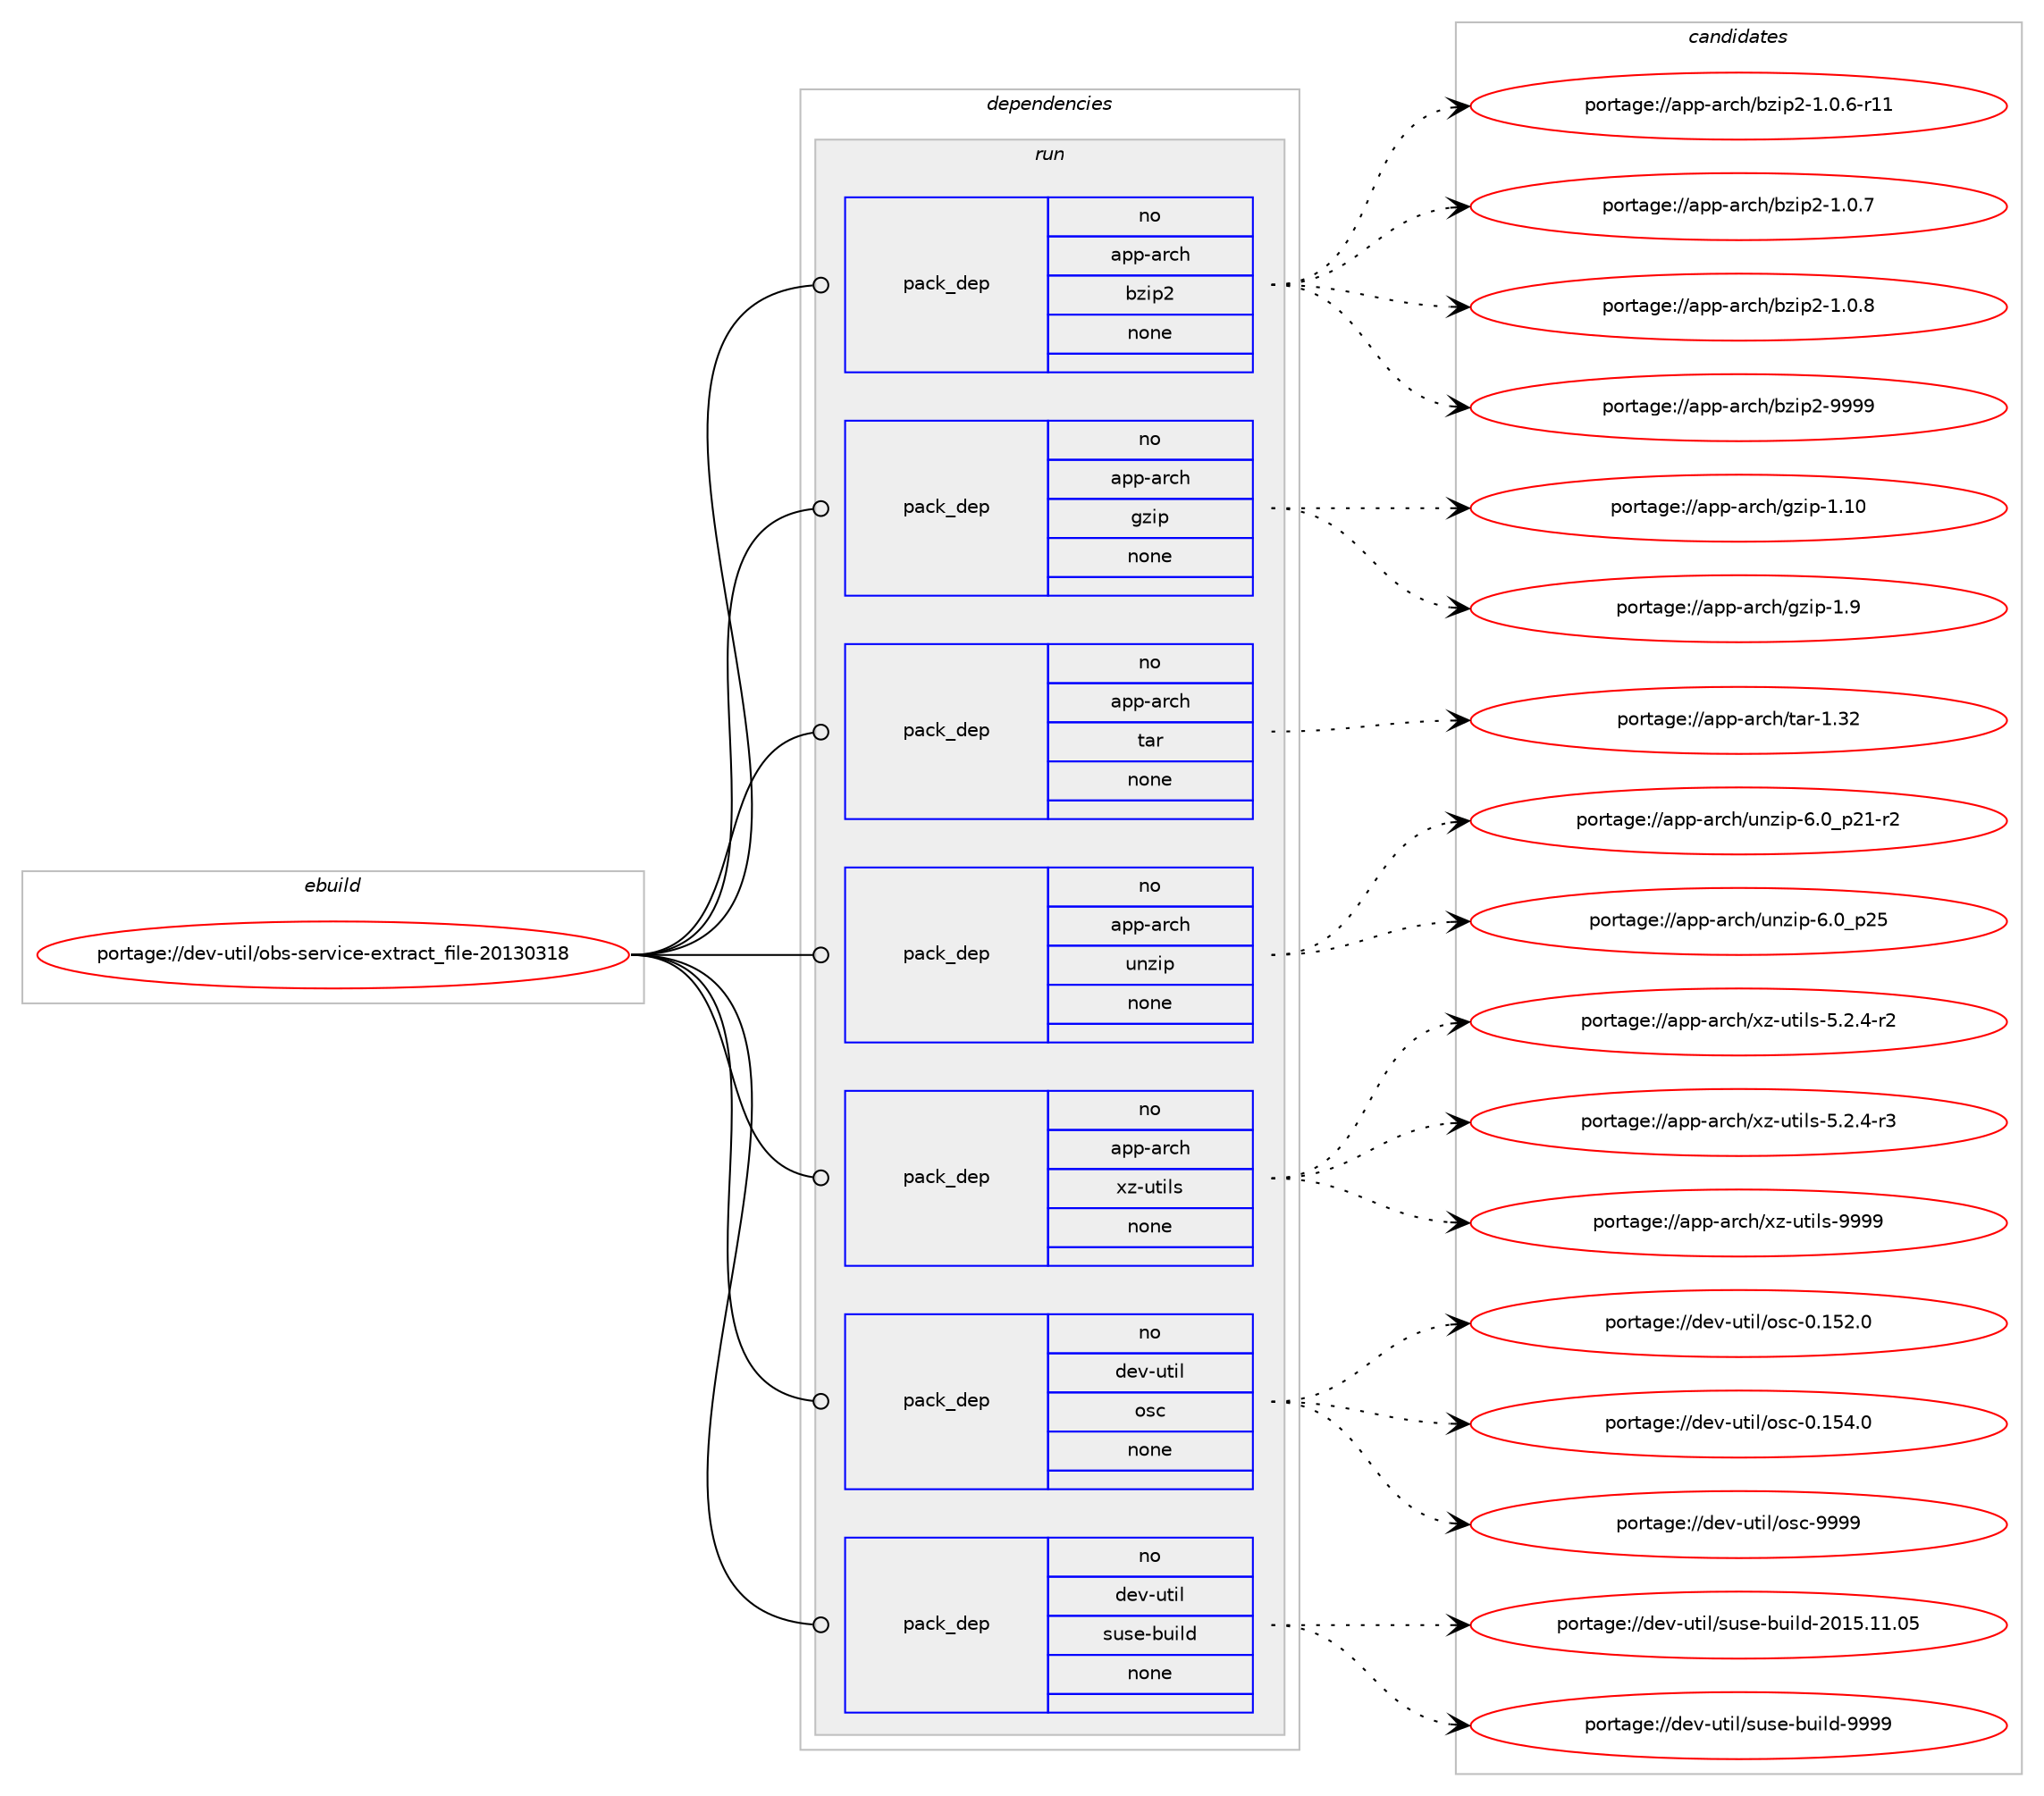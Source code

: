 digraph prolog {

# *************
# Graph options
# *************

newrank=true;
concentrate=true;
compound=true;
graph [rankdir=LR,fontname=Helvetica,fontsize=10,ranksep=1.5];#, ranksep=2.5, nodesep=0.2];
edge  [arrowhead=vee];
node  [fontname=Helvetica,fontsize=10];

# **********
# The ebuild
# **********

subgraph cluster_leftcol {
color=gray;
rank=same;
label=<<i>ebuild</i>>;
id [label="portage://dev-util/obs-service-extract_file-20130318", color=red, width=4, href="../dev-util/obs-service-extract_file-20130318.svg"];
}

# ****************
# The dependencies
# ****************

subgraph cluster_midcol {
color=gray;
label=<<i>dependencies</i>>;
subgraph cluster_compile {
fillcolor="#eeeeee";
style=filled;
label=<<i>compile</i>>;
}
subgraph cluster_compileandrun {
fillcolor="#eeeeee";
style=filled;
label=<<i>compile and run</i>>;
}
subgraph cluster_run {
fillcolor="#eeeeee";
style=filled;
label=<<i>run</i>>;
subgraph pack188983 {
dependency264255 [label=<<TABLE BORDER="0" CELLBORDER="1" CELLSPACING="0" CELLPADDING="4" WIDTH="220"><TR><TD ROWSPAN="6" CELLPADDING="30">pack_dep</TD></TR><TR><TD WIDTH="110">no</TD></TR><TR><TD>app-arch</TD></TR><TR><TD>bzip2</TD></TR><TR><TD>none</TD></TR><TR><TD></TD></TR></TABLE>>, shape=none, color=blue];
}
id:e -> dependency264255:w [weight=20,style="solid",arrowhead="odot"];
subgraph pack188984 {
dependency264256 [label=<<TABLE BORDER="0" CELLBORDER="1" CELLSPACING="0" CELLPADDING="4" WIDTH="220"><TR><TD ROWSPAN="6" CELLPADDING="30">pack_dep</TD></TR><TR><TD WIDTH="110">no</TD></TR><TR><TD>app-arch</TD></TR><TR><TD>gzip</TD></TR><TR><TD>none</TD></TR><TR><TD></TD></TR></TABLE>>, shape=none, color=blue];
}
id:e -> dependency264256:w [weight=20,style="solid",arrowhead="odot"];
subgraph pack188985 {
dependency264257 [label=<<TABLE BORDER="0" CELLBORDER="1" CELLSPACING="0" CELLPADDING="4" WIDTH="220"><TR><TD ROWSPAN="6" CELLPADDING="30">pack_dep</TD></TR><TR><TD WIDTH="110">no</TD></TR><TR><TD>app-arch</TD></TR><TR><TD>tar</TD></TR><TR><TD>none</TD></TR><TR><TD></TD></TR></TABLE>>, shape=none, color=blue];
}
id:e -> dependency264257:w [weight=20,style="solid",arrowhead="odot"];
subgraph pack188986 {
dependency264258 [label=<<TABLE BORDER="0" CELLBORDER="1" CELLSPACING="0" CELLPADDING="4" WIDTH="220"><TR><TD ROWSPAN="6" CELLPADDING="30">pack_dep</TD></TR><TR><TD WIDTH="110">no</TD></TR><TR><TD>app-arch</TD></TR><TR><TD>unzip</TD></TR><TR><TD>none</TD></TR><TR><TD></TD></TR></TABLE>>, shape=none, color=blue];
}
id:e -> dependency264258:w [weight=20,style="solid",arrowhead="odot"];
subgraph pack188987 {
dependency264259 [label=<<TABLE BORDER="0" CELLBORDER="1" CELLSPACING="0" CELLPADDING="4" WIDTH="220"><TR><TD ROWSPAN="6" CELLPADDING="30">pack_dep</TD></TR><TR><TD WIDTH="110">no</TD></TR><TR><TD>app-arch</TD></TR><TR><TD>xz-utils</TD></TR><TR><TD>none</TD></TR><TR><TD></TD></TR></TABLE>>, shape=none, color=blue];
}
id:e -> dependency264259:w [weight=20,style="solid",arrowhead="odot"];
subgraph pack188988 {
dependency264260 [label=<<TABLE BORDER="0" CELLBORDER="1" CELLSPACING="0" CELLPADDING="4" WIDTH="220"><TR><TD ROWSPAN="6" CELLPADDING="30">pack_dep</TD></TR><TR><TD WIDTH="110">no</TD></TR><TR><TD>dev-util</TD></TR><TR><TD>osc</TD></TR><TR><TD>none</TD></TR><TR><TD></TD></TR></TABLE>>, shape=none, color=blue];
}
id:e -> dependency264260:w [weight=20,style="solid",arrowhead="odot"];
subgraph pack188989 {
dependency264261 [label=<<TABLE BORDER="0" CELLBORDER="1" CELLSPACING="0" CELLPADDING="4" WIDTH="220"><TR><TD ROWSPAN="6" CELLPADDING="30">pack_dep</TD></TR><TR><TD WIDTH="110">no</TD></TR><TR><TD>dev-util</TD></TR><TR><TD>suse-build</TD></TR><TR><TD>none</TD></TR><TR><TD></TD></TR></TABLE>>, shape=none, color=blue];
}
id:e -> dependency264261:w [weight=20,style="solid",arrowhead="odot"];
}
}

# **************
# The candidates
# **************

subgraph cluster_choices {
rank=same;
color=gray;
label=<<i>candidates</i>>;

subgraph choice188983 {
color=black;
nodesep=1;
choiceportage97112112459711499104479812210511250454946484654451144949 [label="portage://app-arch/bzip2-1.0.6-r11", color=red, width=4,href="../app-arch/bzip2-1.0.6-r11.svg"];
choiceportage97112112459711499104479812210511250454946484655 [label="portage://app-arch/bzip2-1.0.7", color=red, width=4,href="../app-arch/bzip2-1.0.7.svg"];
choiceportage97112112459711499104479812210511250454946484656 [label="portage://app-arch/bzip2-1.0.8", color=red, width=4,href="../app-arch/bzip2-1.0.8.svg"];
choiceportage971121124597114991044798122105112504557575757 [label="portage://app-arch/bzip2-9999", color=red, width=4,href="../app-arch/bzip2-9999.svg"];
dependency264255:e -> choiceportage97112112459711499104479812210511250454946484654451144949:w [style=dotted,weight="100"];
dependency264255:e -> choiceportage97112112459711499104479812210511250454946484655:w [style=dotted,weight="100"];
dependency264255:e -> choiceportage97112112459711499104479812210511250454946484656:w [style=dotted,weight="100"];
dependency264255:e -> choiceportage971121124597114991044798122105112504557575757:w [style=dotted,weight="100"];
}
subgraph choice188984 {
color=black;
nodesep=1;
choiceportage97112112459711499104471031221051124549464948 [label="portage://app-arch/gzip-1.10", color=red, width=4,href="../app-arch/gzip-1.10.svg"];
choiceportage971121124597114991044710312210511245494657 [label="portage://app-arch/gzip-1.9", color=red, width=4,href="../app-arch/gzip-1.9.svg"];
dependency264256:e -> choiceportage97112112459711499104471031221051124549464948:w [style=dotted,weight="100"];
dependency264256:e -> choiceportage971121124597114991044710312210511245494657:w [style=dotted,weight="100"];
}
subgraph choice188985 {
color=black;
nodesep=1;
choiceportage9711211245971149910447116971144549465150 [label="portage://app-arch/tar-1.32", color=red, width=4,href="../app-arch/tar-1.32.svg"];
dependency264257:e -> choiceportage9711211245971149910447116971144549465150:w [style=dotted,weight="100"];
}
subgraph choice188986 {
color=black;
nodesep=1;
choiceportage9711211245971149910447117110122105112455446489511250494511450 [label="portage://app-arch/unzip-6.0_p21-r2", color=red, width=4,href="../app-arch/unzip-6.0_p21-r2.svg"];
choiceportage971121124597114991044711711012210511245544648951125053 [label="portage://app-arch/unzip-6.0_p25", color=red, width=4,href="../app-arch/unzip-6.0_p25.svg"];
dependency264258:e -> choiceportage9711211245971149910447117110122105112455446489511250494511450:w [style=dotted,weight="100"];
dependency264258:e -> choiceportage971121124597114991044711711012210511245544648951125053:w [style=dotted,weight="100"];
}
subgraph choice188987 {
color=black;
nodesep=1;
choiceportage9711211245971149910447120122451171161051081154553465046524511450 [label="portage://app-arch/xz-utils-5.2.4-r2", color=red, width=4,href="../app-arch/xz-utils-5.2.4-r2.svg"];
choiceportage9711211245971149910447120122451171161051081154553465046524511451 [label="portage://app-arch/xz-utils-5.2.4-r3", color=red, width=4,href="../app-arch/xz-utils-5.2.4-r3.svg"];
choiceportage9711211245971149910447120122451171161051081154557575757 [label="portage://app-arch/xz-utils-9999", color=red, width=4,href="../app-arch/xz-utils-9999.svg"];
dependency264259:e -> choiceportage9711211245971149910447120122451171161051081154553465046524511450:w [style=dotted,weight="100"];
dependency264259:e -> choiceportage9711211245971149910447120122451171161051081154553465046524511451:w [style=dotted,weight="100"];
dependency264259:e -> choiceportage9711211245971149910447120122451171161051081154557575757:w [style=dotted,weight="100"];
}
subgraph choice188988 {
color=black;
nodesep=1;
choiceportage1001011184511711610510847111115994548464953504648 [label="portage://dev-util/osc-0.152.0", color=red, width=4,href="../dev-util/osc-0.152.0.svg"];
choiceportage1001011184511711610510847111115994548464953524648 [label="portage://dev-util/osc-0.154.0", color=red, width=4,href="../dev-util/osc-0.154.0.svg"];
choiceportage1001011184511711610510847111115994557575757 [label="portage://dev-util/osc-9999", color=red, width=4,href="../dev-util/osc-9999.svg"];
dependency264260:e -> choiceportage1001011184511711610510847111115994548464953504648:w [style=dotted,weight="100"];
dependency264260:e -> choiceportage1001011184511711610510847111115994548464953524648:w [style=dotted,weight="100"];
dependency264260:e -> choiceportage1001011184511711610510847111115994557575757:w [style=dotted,weight="100"];
}
subgraph choice188989 {
color=black;
nodesep=1;
choiceportage100101118451171161051084711511711510145981171051081004550484953464949464853 [label="portage://dev-util/suse-build-2015.11.05", color=red, width=4,href="../dev-util/suse-build-2015.11.05.svg"];
choiceportage100101118451171161051084711511711510145981171051081004557575757 [label="portage://dev-util/suse-build-9999", color=red, width=4,href="../dev-util/suse-build-9999.svg"];
dependency264261:e -> choiceportage100101118451171161051084711511711510145981171051081004550484953464949464853:w [style=dotted,weight="100"];
dependency264261:e -> choiceportage100101118451171161051084711511711510145981171051081004557575757:w [style=dotted,weight="100"];
}
}

}
